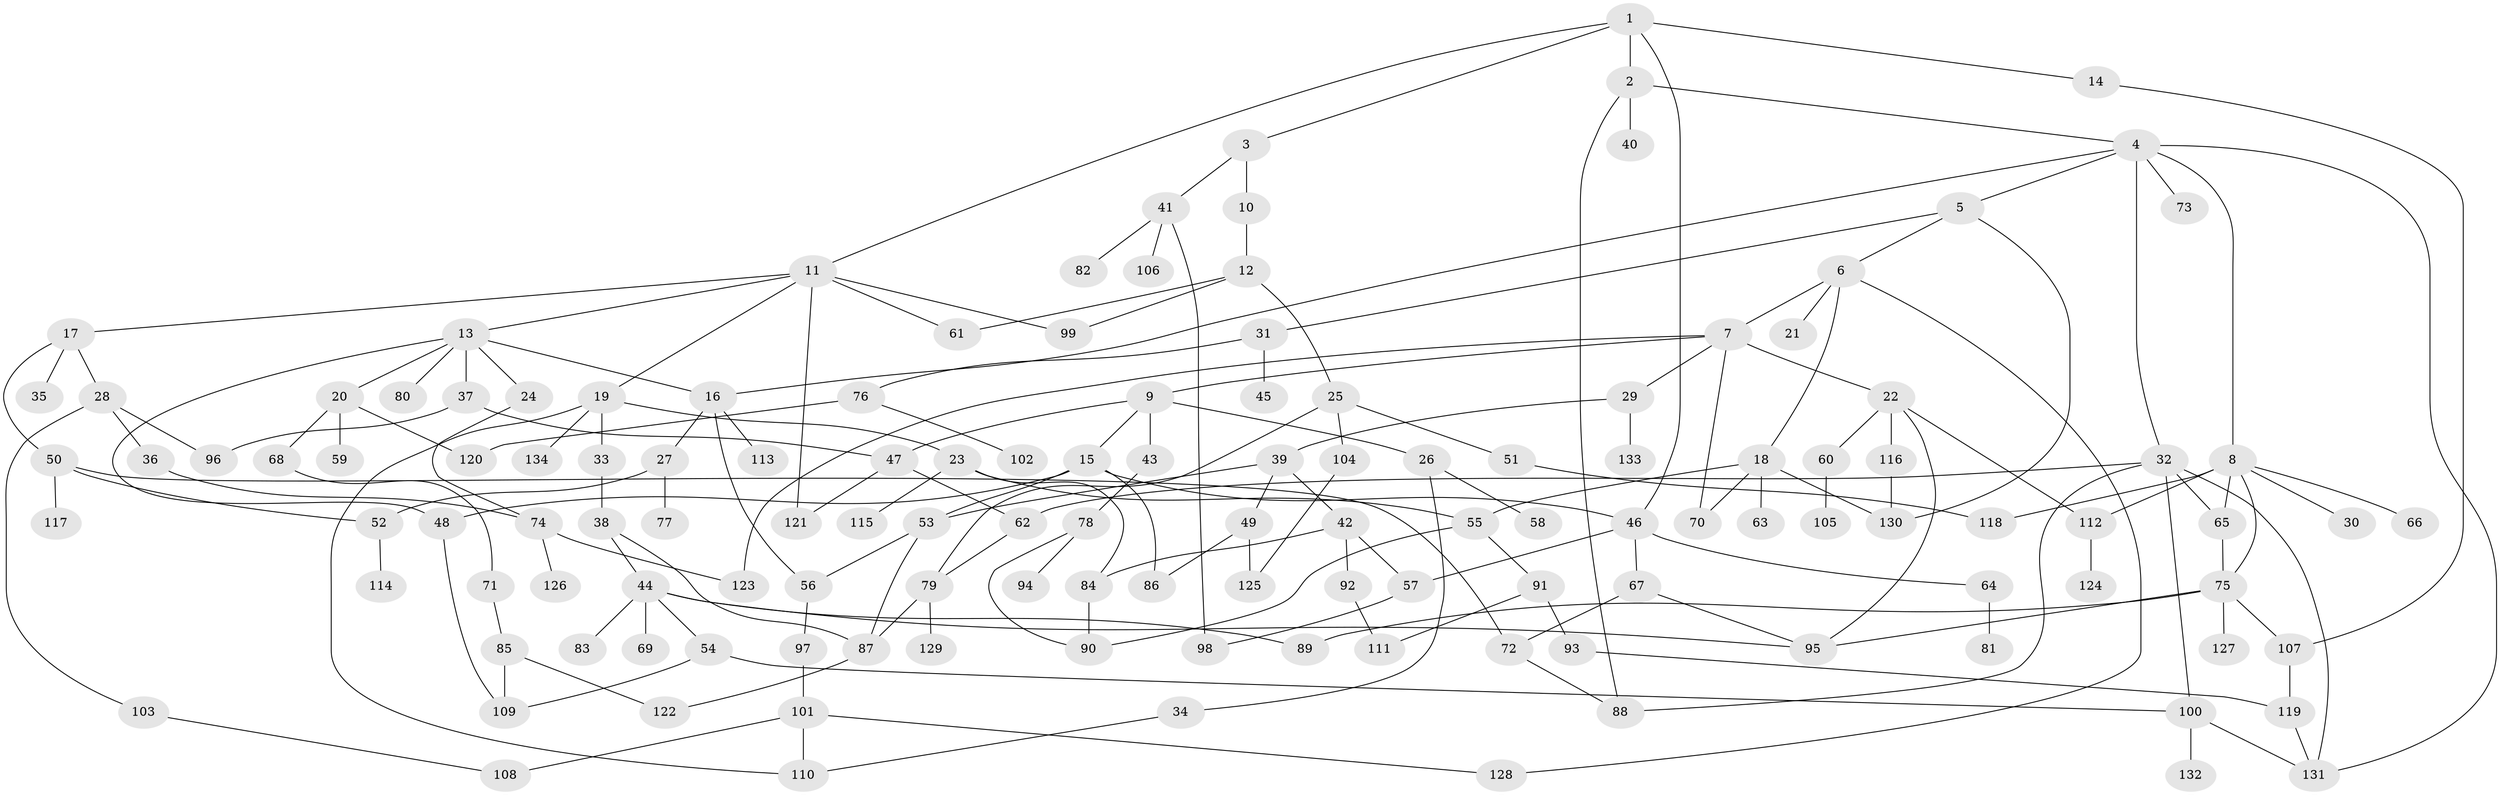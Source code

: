 // coarse degree distribution, {3: 0.17073170731707318, 9: 0.024390243902439025, 4: 0.17073170731707318, 5: 0.21951219512195122, 6: 0.0975609756097561, 1: 0.07317073170731707, 7: 0.0975609756097561, 2: 0.14634146341463414}
// Generated by graph-tools (version 1.1) at 2025/36/03/04/25 23:36:05]
// undirected, 134 vertices, 187 edges
graph export_dot {
  node [color=gray90,style=filled];
  1;
  2;
  3;
  4;
  5;
  6;
  7;
  8;
  9;
  10;
  11;
  12;
  13;
  14;
  15;
  16;
  17;
  18;
  19;
  20;
  21;
  22;
  23;
  24;
  25;
  26;
  27;
  28;
  29;
  30;
  31;
  32;
  33;
  34;
  35;
  36;
  37;
  38;
  39;
  40;
  41;
  42;
  43;
  44;
  45;
  46;
  47;
  48;
  49;
  50;
  51;
  52;
  53;
  54;
  55;
  56;
  57;
  58;
  59;
  60;
  61;
  62;
  63;
  64;
  65;
  66;
  67;
  68;
  69;
  70;
  71;
  72;
  73;
  74;
  75;
  76;
  77;
  78;
  79;
  80;
  81;
  82;
  83;
  84;
  85;
  86;
  87;
  88;
  89;
  90;
  91;
  92;
  93;
  94;
  95;
  96;
  97;
  98;
  99;
  100;
  101;
  102;
  103;
  104;
  105;
  106;
  107;
  108;
  109;
  110;
  111;
  112;
  113;
  114;
  115;
  116;
  117;
  118;
  119;
  120;
  121;
  122;
  123;
  124;
  125;
  126;
  127;
  128;
  129;
  130;
  131;
  132;
  133;
  134;
  1 -- 2;
  1 -- 3;
  1 -- 11;
  1 -- 14;
  1 -- 46;
  2 -- 4;
  2 -- 40;
  2 -- 88;
  3 -- 10;
  3 -- 41;
  4 -- 5;
  4 -- 8;
  4 -- 16;
  4 -- 32;
  4 -- 73;
  4 -- 131;
  5 -- 6;
  5 -- 31;
  5 -- 130;
  6 -- 7;
  6 -- 18;
  6 -- 21;
  6 -- 128;
  7 -- 9;
  7 -- 22;
  7 -- 29;
  7 -- 123;
  7 -- 70;
  8 -- 30;
  8 -- 66;
  8 -- 112;
  8 -- 118;
  8 -- 65;
  8 -- 75;
  9 -- 15;
  9 -- 26;
  9 -- 43;
  9 -- 47;
  10 -- 12;
  11 -- 13;
  11 -- 17;
  11 -- 19;
  11 -- 121;
  11 -- 61;
  11 -- 99;
  12 -- 25;
  12 -- 61;
  12 -- 99;
  13 -- 20;
  13 -- 24;
  13 -- 37;
  13 -- 80;
  13 -- 16;
  13 -- 48;
  14 -- 107;
  15 -- 48;
  15 -- 86;
  15 -- 53;
  15 -- 46;
  16 -- 27;
  16 -- 113;
  16 -- 56;
  17 -- 28;
  17 -- 35;
  17 -- 50;
  18 -- 55;
  18 -- 63;
  18 -- 70;
  18 -- 130;
  19 -- 23;
  19 -- 33;
  19 -- 134;
  19 -- 110;
  20 -- 59;
  20 -- 68;
  20 -- 120;
  22 -- 60;
  22 -- 95;
  22 -- 116;
  22 -- 112;
  23 -- 84;
  23 -- 115;
  23 -- 55;
  24 -- 74;
  25 -- 51;
  25 -- 104;
  25 -- 79;
  26 -- 34;
  26 -- 58;
  27 -- 52;
  27 -- 77;
  28 -- 36;
  28 -- 96;
  28 -- 103;
  29 -- 39;
  29 -- 133;
  31 -- 45;
  31 -- 76;
  32 -- 62;
  32 -- 65;
  32 -- 88;
  32 -- 100;
  32 -- 131;
  33 -- 38;
  34 -- 110;
  36 -- 74;
  37 -- 96;
  37 -- 47;
  38 -- 44;
  38 -- 87;
  39 -- 42;
  39 -- 49;
  39 -- 53;
  41 -- 82;
  41 -- 98;
  41 -- 106;
  42 -- 92;
  42 -- 57;
  42 -- 84;
  43 -- 78;
  44 -- 54;
  44 -- 69;
  44 -- 83;
  44 -- 95;
  44 -- 89;
  46 -- 57;
  46 -- 64;
  46 -- 67;
  47 -- 62;
  47 -- 121;
  48 -- 109;
  49 -- 125;
  49 -- 86;
  50 -- 72;
  50 -- 117;
  50 -- 52;
  51 -- 118;
  52 -- 114;
  53 -- 56;
  53 -- 87;
  54 -- 100;
  54 -- 109;
  55 -- 91;
  55 -- 90;
  56 -- 97;
  57 -- 98;
  60 -- 105;
  62 -- 79;
  64 -- 81;
  65 -- 75;
  67 -- 72;
  67 -- 95;
  68 -- 71;
  71 -- 85;
  72 -- 88;
  74 -- 126;
  74 -- 123;
  75 -- 89;
  75 -- 107;
  75 -- 127;
  75 -- 95;
  76 -- 102;
  76 -- 120;
  78 -- 90;
  78 -- 94;
  79 -- 87;
  79 -- 129;
  84 -- 90;
  85 -- 122;
  85 -- 109;
  87 -- 122;
  91 -- 93;
  91 -- 111;
  92 -- 111;
  93 -- 119;
  97 -- 101;
  100 -- 132;
  100 -- 131;
  101 -- 110;
  101 -- 128;
  101 -- 108;
  103 -- 108;
  104 -- 125;
  107 -- 119;
  112 -- 124;
  116 -- 130;
  119 -- 131;
}
